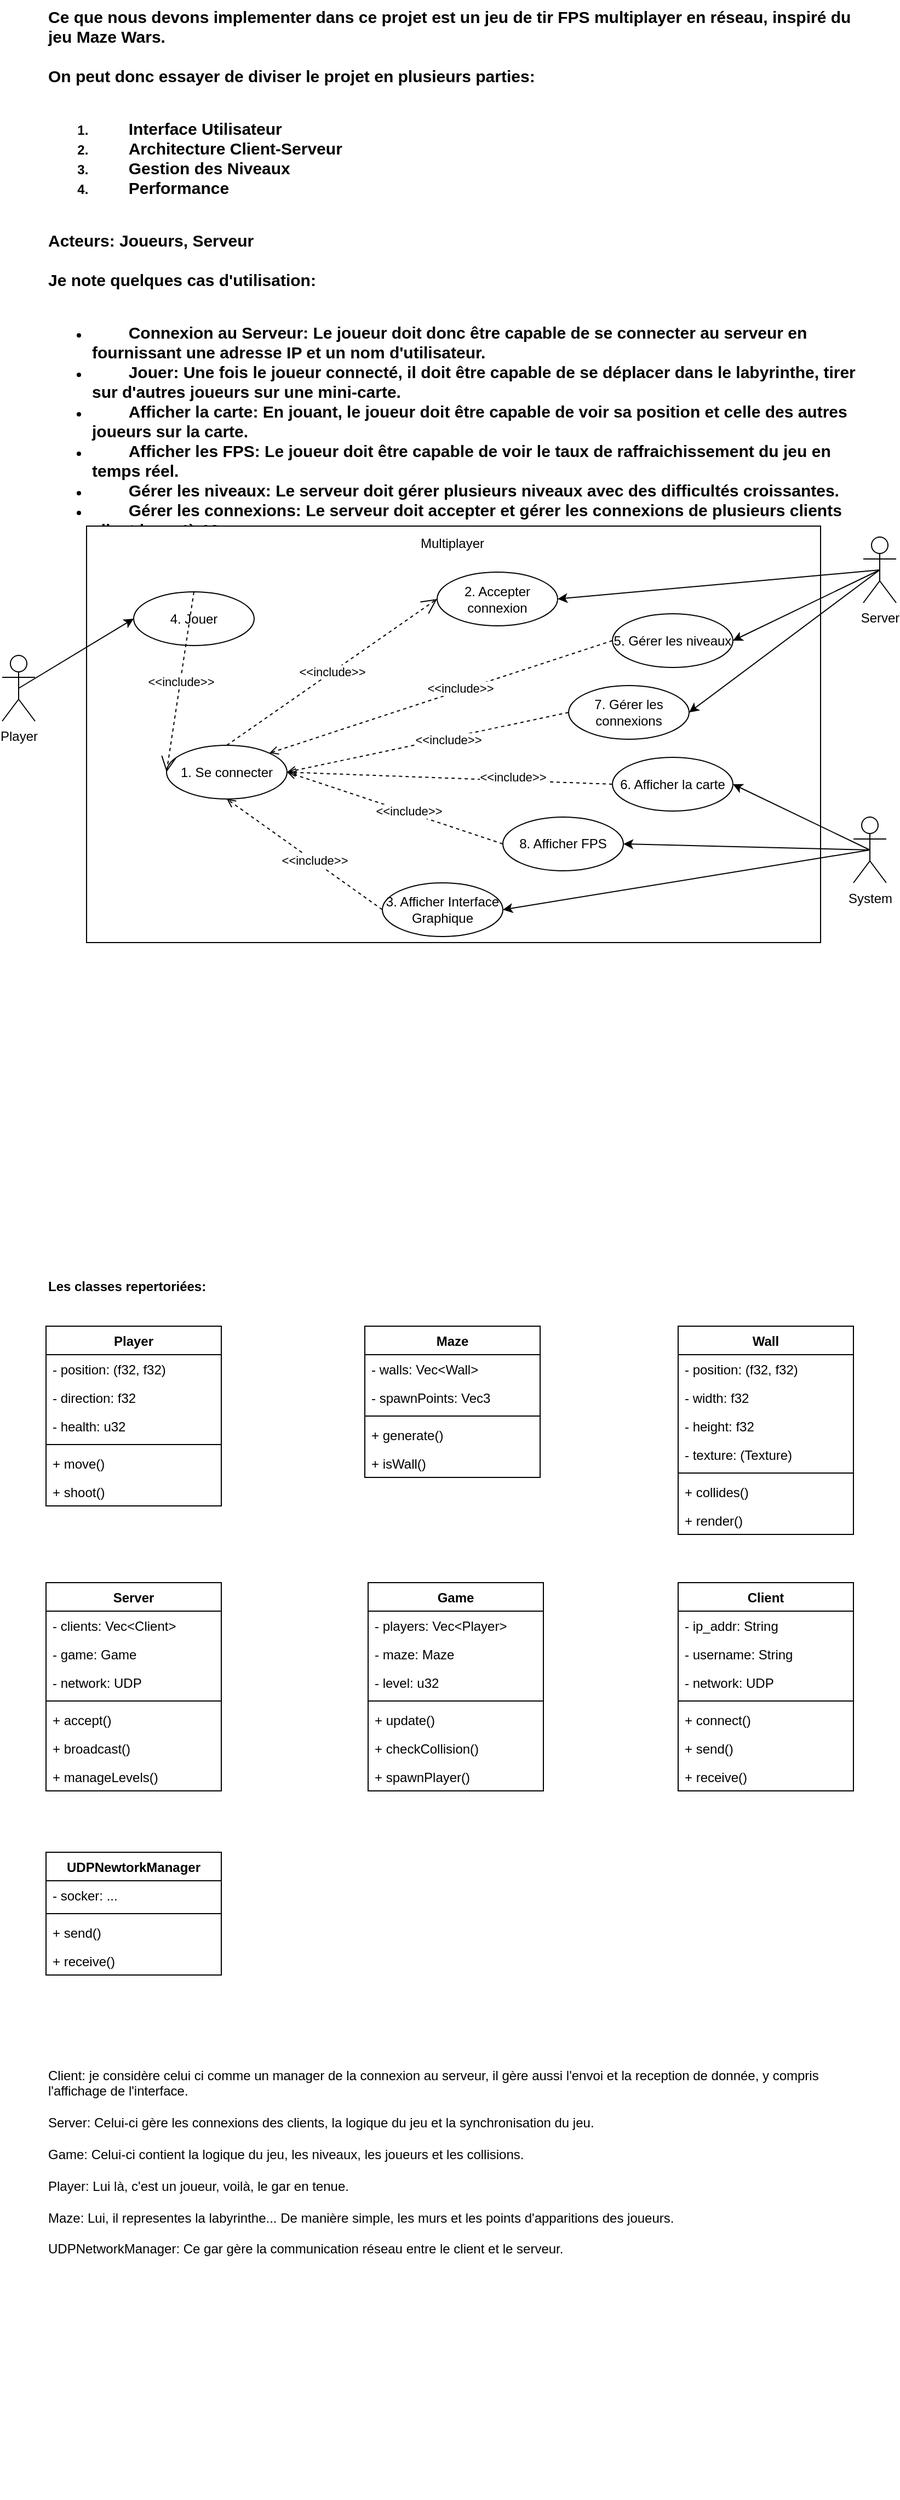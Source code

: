 <mxfile version="26.0.10">
  <diagram name="Page-1" id="b7OvJLLRNeaMzJlPHRX7">
    <mxGraphModel dx="1078" dy="455" grid="1" gridSize="10" guides="1" tooltips="1" connect="1" arrows="1" fold="1" page="1" pageScale="1" pageWidth="827" pageHeight="1169" math="0" shadow="0">
      <root>
        <mxCell id="0" />
        <mxCell id="1" parent="0" />
        <mxCell id="_ZDbf0oBPFSHa6KY8h0P-3" value="&lt;div&gt;&lt;font style=&quot;font-size: 15px;&quot;&gt;Ce que nous devons implementer dans ce projet est un jeu de tir FPS multiplayer en réseau, inspiré du jeu Maze Wars.&lt;/font&gt;&lt;/div&gt;&lt;div&gt;&lt;font style=&quot;font-size: 15px;&quot;&gt;&lt;br&gt;&lt;/font&gt;&lt;/div&gt;&lt;div&gt;&lt;font style=&quot;font-size: 15px;&quot;&gt;On peut donc essayer de diviser le projet en plusieurs parties:&lt;/font&gt;&lt;/div&gt;&lt;div&gt;&lt;font style=&quot;font-size: 15px;&quot;&gt;&lt;br&gt;&lt;/font&gt;&lt;/div&gt;&lt;ol&gt;&lt;li&gt;&lt;font style=&quot;font-size: 15px;&quot;&gt;&lt;span style=&quot;white-space: pre;&quot;&gt;&#x9;&lt;/span&gt;Interface Utilisateur&lt;/font&gt;&lt;/li&gt;&lt;li&gt;&lt;font style=&quot;font-size: 15px;&quot;&gt;&lt;span style=&quot;white-space: pre;&quot;&gt;&#x9;&lt;/span&gt;Architecture Client-Serveur&lt;/font&gt;&lt;/li&gt;&lt;li&gt;&lt;font style=&quot;font-size: 15px;&quot;&gt;&lt;span style=&quot;white-space: pre;&quot;&gt;&#x9;&lt;/span&gt;Gestion des Niveaux&lt;/font&gt;&lt;/li&gt;&lt;li&gt;&lt;font style=&quot;font-size: 15px;&quot;&gt;&lt;span style=&quot;white-space: pre;&quot;&gt;&#x9;&lt;/span&gt;Performance&lt;/font&gt;&lt;/li&gt;&lt;/ol&gt;&lt;div&gt;&lt;font style=&quot;font-size: 15px;&quot;&gt;&lt;br&gt;&lt;/font&gt;&lt;/div&gt;&lt;div&gt;&lt;font style=&quot;font-size: 15px;&quot;&gt;Acteurs: Joueurs, Serveur&lt;/font&gt;&lt;/div&gt;&lt;div&gt;&lt;font style=&quot;font-size: 15px;&quot;&gt;&lt;br&gt;&lt;/font&gt;&lt;/div&gt;&lt;div&gt;&lt;font style=&quot;font-size: 15px;&quot;&gt;Je note quelques cas d&#39;utilisation:&lt;/font&gt;&lt;/div&gt;&lt;div&gt;&lt;font style=&quot;font-size: 15px;&quot;&gt;&lt;br&gt;&lt;/font&gt;&lt;/div&gt;&lt;ul&gt;&lt;li&gt;&lt;font style=&quot;font-size: 15px;&quot;&gt;&lt;span style=&quot;white-space: pre;&quot;&gt;&#x9;&lt;/span&gt;Connexion au Serveur: Le joueur doit donc être capable de se connecter au serveur en fournissant une adresse IP et un nom d&#39;utilisateur.&lt;/font&gt;&lt;/li&gt;&lt;li&gt;&lt;font style=&quot;font-size: 15px;&quot;&gt;&lt;span style=&quot;white-space: pre;&quot;&gt;&#x9;&lt;/span&gt;Jouer: Une fois le joueur connecté, il doit être capable de se déplacer dans le labyrinthe, tirer sur d&#39;autres joueurs sur une mini-carte.&lt;/font&gt;&lt;/li&gt;&lt;li&gt;&lt;font style=&quot;font-size: 15px;&quot;&gt;&lt;span style=&quot;white-space: pre;&quot;&gt;&#x9;&lt;/span&gt;Afficher la carte: En jouant, le joueur doit être capable de voir sa position et celle des autres joueurs sur la carte.&lt;/font&gt;&lt;/li&gt;&lt;li&gt;&lt;font style=&quot;font-size: 15px;&quot;&gt;&lt;span style=&quot;white-space: pre;&quot;&gt;&#x9;&lt;/span&gt;Afficher les FPS: Le joueur doit être capable de voir le taux de raffraichissement du jeu en temps réel.&lt;/font&gt;&lt;/li&gt;&lt;li&gt;&lt;font style=&quot;font-size: 15px;&quot;&gt;&lt;span style=&quot;white-space: pre;&quot;&gt;&#x9;&lt;/span&gt;Gérer les niveaux: Le serveur doit gérer plusieurs niveaux avec des difficultés croissantes.&lt;/font&gt;&lt;/li&gt;&lt;li&gt;&lt;font style=&quot;font-size: 15px;&quot;&gt;&lt;span style=&quot;white-space: pre;&quot;&gt;&#x9;&lt;/span&gt;Gérer les connexions: Le serveur doit accepter et gérer les connexions de plusieurs clients allant jusqu&#39;à 10&lt;br&gt;&lt;/font&gt;&lt;/li&gt;&lt;/ul&gt;" style="text;html=1;align=left;verticalAlign=top;whiteSpace=wrap;rounded=0;fontStyle=1" parent="1" vertex="1">
          <mxGeometry x="40" y="40" width="750" height="470" as="geometry" />
        </mxCell>
        <mxCell id="_ZDbf0oBPFSHa6KY8h0P-5" value="&lt;div align=&quot;left&quot;&gt;&lt;br&gt;&lt;/div&gt;" style="rounded=0;whiteSpace=wrap;html=1;" parent="1" vertex="1">
          <mxGeometry x="77" y="520" width="670" height="380" as="geometry" />
        </mxCell>
        <mxCell id="_ZDbf0oBPFSHa6KY8h0P-6" value="Multiplayer" style="text;html=1;align=center;verticalAlign=middle;whiteSpace=wrap;rounded=0;" parent="1" vertex="1">
          <mxGeometry x="381" y="521" width="60" height="30" as="geometry" />
        </mxCell>
        <mxCell id="_ZDbf0oBPFSHa6KY8h0P-20" style="rounded=0;orthogonalLoop=1;jettySize=auto;html=1;exitX=0.5;exitY=0.5;exitDx=0;exitDy=0;exitPerimeter=0;entryX=0;entryY=0.5;entryDx=0;entryDy=0;" parent="1" source="_ZDbf0oBPFSHa6KY8h0P-7" target="_ZDbf0oBPFSHa6KY8h0P-11" edge="1">
          <mxGeometry relative="1" as="geometry">
            <mxPoint x="12" y="690" as="sourcePoint" />
          </mxGeometry>
        </mxCell>
        <mxCell id="_ZDbf0oBPFSHa6KY8h0P-7" value="Player" style="shape=umlActor;verticalLabelPosition=bottom;verticalAlign=top;html=1;outlineConnect=0;" parent="1" vertex="1">
          <mxGeometry y="638" width="30" height="60" as="geometry" />
        </mxCell>
        <mxCell id="_ZDbf0oBPFSHa6KY8h0P-21" style="rounded=0;orthogonalLoop=1;jettySize=auto;html=1;exitX=0.5;exitY=0.5;exitDx=0;exitDy=0;exitPerimeter=0;entryX=1;entryY=0.5;entryDx=0;entryDy=0;" parent="1" source="_ZDbf0oBPFSHa6KY8h0P-9" target="_ZDbf0oBPFSHa6KY8h0P-16" edge="1">
          <mxGeometry relative="1" as="geometry" />
        </mxCell>
        <mxCell id="_ZDbf0oBPFSHa6KY8h0P-23" style="rounded=0;orthogonalLoop=1;jettySize=auto;html=1;exitX=0.5;exitY=0.5;exitDx=0;exitDy=0;exitPerimeter=0;entryX=1;entryY=0.5;entryDx=0;entryDy=0;" parent="1" source="_ZDbf0oBPFSHa6KY8h0P-9" target="_ZDbf0oBPFSHa6KY8h0P-14" edge="1">
          <mxGeometry relative="1" as="geometry" />
        </mxCell>
        <mxCell id="_ZDbf0oBPFSHa6KY8h0P-27" style="rounded=0;orthogonalLoop=1;jettySize=auto;html=1;exitX=0.5;exitY=0.5;exitDx=0;exitDy=0;exitPerimeter=0;entryX=1;entryY=0.5;entryDx=0;entryDy=0;" parent="1" source="_ZDbf0oBPFSHa6KY8h0P-9" target="_ZDbf0oBPFSHa6KY8h0P-13" edge="1">
          <mxGeometry relative="1" as="geometry" />
        </mxCell>
        <mxCell id="_ZDbf0oBPFSHa6KY8h0P-9" value="&lt;div&gt;Server&lt;/div&gt;" style="shape=umlActor;verticalLabelPosition=bottom;verticalAlign=top;html=1;outlineConnect=0;" parent="1" vertex="1">
          <mxGeometry x="786" y="530" width="30" height="60" as="geometry" />
        </mxCell>
        <mxCell id="_ZDbf0oBPFSHa6KY8h0P-28" style="rounded=0;orthogonalLoop=1;jettySize=auto;html=1;exitX=0.5;exitY=0.5;exitDx=0;exitDy=0;exitPerimeter=0;entryX=1;entryY=0.5;entryDx=0;entryDy=0;" parent="1" source="_ZDbf0oBPFSHa6KY8h0P-10" target="_ZDbf0oBPFSHa6KY8h0P-18" edge="1">
          <mxGeometry relative="1" as="geometry" />
        </mxCell>
        <mxCell id="_ZDbf0oBPFSHa6KY8h0P-29" style="rounded=0;orthogonalLoop=1;jettySize=auto;html=1;exitX=0.5;exitY=0.5;exitDx=0;exitDy=0;exitPerimeter=0;entryX=1;entryY=0.5;entryDx=0;entryDy=0;" parent="1" source="_ZDbf0oBPFSHa6KY8h0P-10" target="_ZDbf0oBPFSHa6KY8h0P-19" edge="1">
          <mxGeometry relative="1" as="geometry" />
        </mxCell>
        <mxCell id="_ZDbf0oBPFSHa6KY8h0P-30" style="rounded=0;orthogonalLoop=1;jettySize=auto;html=1;exitX=0.5;exitY=0.5;exitDx=0;exitDy=0;exitPerimeter=0;entryX=1;entryY=0.5;entryDx=0;entryDy=0;" parent="1" source="_ZDbf0oBPFSHa6KY8h0P-10" target="_ZDbf0oBPFSHa6KY8h0P-15" edge="1">
          <mxGeometry relative="1" as="geometry" />
        </mxCell>
        <mxCell id="_ZDbf0oBPFSHa6KY8h0P-10" value="System" style="shape=umlActor;verticalLabelPosition=bottom;verticalAlign=top;html=1;outlineConnect=0;" parent="1" vertex="1">
          <mxGeometry x="777" y="785.5" width="30" height="60" as="geometry" />
        </mxCell>
        <mxCell id="_ZDbf0oBPFSHa6KY8h0P-11" value="4. Jouer" style="ellipse;whiteSpace=wrap;html=1;" parent="1" vertex="1">
          <mxGeometry x="120" y="580" width="110" height="49" as="geometry" />
        </mxCell>
        <mxCell id="_ZDbf0oBPFSHa6KY8h0P-12" value="1. Se connecter" style="ellipse;whiteSpace=wrap;html=1;" parent="1" vertex="1">
          <mxGeometry x="150" y="720" width="110" height="49" as="geometry" />
        </mxCell>
        <mxCell id="_ZDbf0oBPFSHa6KY8h0P-40" style="rounded=0;orthogonalLoop=1;jettySize=auto;html=1;exitX=0;exitY=0.5;exitDx=0;exitDy=0;entryX=1;entryY=0;entryDx=0;entryDy=0;dashed=1;endArrow=open;endFill=0;" parent="1" source="_ZDbf0oBPFSHa6KY8h0P-13" target="_ZDbf0oBPFSHa6KY8h0P-12" edge="1">
          <mxGeometry relative="1" as="geometry" />
        </mxCell>
        <mxCell id="_ZDbf0oBPFSHa6KY8h0P-41" value="&amp;lt;&amp;lt;include&amp;gt;&amp;gt;" style="edgeLabel;html=1;align=center;verticalAlign=middle;resizable=0;points=[];" parent="_ZDbf0oBPFSHa6KY8h0P-40" vertex="1" connectable="0">
          <mxGeometry x="-0.115" y="-2" relative="1" as="geometry">
            <mxPoint as="offset" />
          </mxGeometry>
        </mxCell>
        <mxCell id="_ZDbf0oBPFSHa6KY8h0P-13" value="5. Gérer les niveaux" style="ellipse;whiteSpace=wrap;html=1;" parent="1" vertex="1">
          <mxGeometry x="557" y="600" width="110" height="49" as="geometry" />
        </mxCell>
        <mxCell id="_ZDbf0oBPFSHa6KY8h0P-14" value="2. Accepter connexion" style="ellipse;whiteSpace=wrap;html=1;" parent="1" vertex="1">
          <mxGeometry x="397" y="562" width="110" height="49" as="geometry" />
        </mxCell>
        <mxCell id="_ZDbf0oBPFSHa6KY8h0P-35" style="rounded=0;orthogonalLoop=1;jettySize=auto;html=1;exitX=0;exitY=0.5;exitDx=0;exitDy=0;entryX=1;entryY=0.5;entryDx=0;entryDy=0;dashed=1;endArrow=open;endFill=0;" parent="1" source="_ZDbf0oBPFSHa6KY8h0P-15" target="_ZDbf0oBPFSHa6KY8h0P-12" edge="1">
          <mxGeometry relative="1" as="geometry" />
        </mxCell>
        <mxCell id="_ZDbf0oBPFSHa6KY8h0P-36" value="&amp;lt;&amp;lt;include&amp;gt;&amp;gt;" style="edgeLabel;html=1;align=center;verticalAlign=middle;resizable=0;points=[];" parent="_ZDbf0oBPFSHa6KY8h0P-35" vertex="1" connectable="0">
          <mxGeometry x="-0.12" y="-1" relative="1" as="geometry">
            <mxPoint as="offset" />
          </mxGeometry>
        </mxCell>
        <mxCell id="_ZDbf0oBPFSHa6KY8h0P-15" value="8. Afficher FPS" style="ellipse;whiteSpace=wrap;html=1;" parent="1" vertex="1">
          <mxGeometry x="457" y="785.5" width="110" height="49" as="geometry" />
        </mxCell>
        <mxCell id="_ZDbf0oBPFSHa6KY8h0P-31" style="rounded=0;orthogonalLoop=1;jettySize=auto;html=1;exitX=0;exitY=0.5;exitDx=0;exitDy=0;entryX=1;entryY=0.5;entryDx=0;entryDy=0;dashed=1;endArrow=open;endFill=0;" parent="1" source="_ZDbf0oBPFSHa6KY8h0P-16" target="_ZDbf0oBPFSHa6KY8h0P-12" edge="1">
          <mxGeometry relative="1" as="geometry" />
        </mxCell>
        <mxCell id="_ZDbf0oBPFSHa6KY8h0P-33" value="&amp;lt;&amp;lt;include&amp;gt;&amp;gt;" style="edgeLabel;html=1;align=center;verticalAlign=middle;resizable=0;points=[];" parent="_ZDbf0oBPFSHa6KY8h0P-31" vertex="1" connectable="0">
          <mxGeometry x="-0.138" y="1" relative="1" as="geometry">
            <mxPoint as="offset" />
          </mxGeometry>
        </mxCell>
        <mxCell id="_ZDbf0oBPFSHa6KY8h0P-16" value="7. Gérer les connexions" style="ellipse;whiteSpace=wrap;html=1;" parent="1" vertex="1">
          <mxGeometry x="517" y="665.5" width="110" height="49" as="geometry" />
        </mxCell>
        <mxCell id="_ZDbf0oBPFSHa6KY8h0P-38" style="rounded=0;orthogonalLoop=1;jettySize=auto;html=1;exitX=0;exitY=0.5;exitDx=0;exitDy=0;entryX=0.5;entryY=1;entryDx=0;entryDy=0;dashed=1;endArrow=open;endFill=0;" parent="1" source="_ZDbf0oBPFSHa6KY8h0P-18" target="_ZDbf0oBPFSHa6KY8h0P-12" edge="1">
          <mxGeometry relative="1" as="geometry" />
        </mxCell>
        <mxCell id="_ZDbf0oBPFSHa6KY8h0P-39" value="&amp;lt;&amp;lt;include&amp;gt;&amp;gt;" style="edgeLabel;html=1;align=center;verticalAlign=middle;resizable=0;points=[];" parent="_ZDbf0oBPFSHa6KY8h0P-38" vertex="1" connectable="0">
          <mxGeometry x="-0.121" y="-1" relative="1" as="geometry">
            <mxPoint as="offset" />
          </mxGeometry>
        </mxCell>
        <mxCell id="_ZDbf0oBPFSHa6KY8h0P-18" value="3. Afficher Interface Graphique" style="ellipse;whiteSpace=wrap;html=1;" parent="1" vertex="1">
          <mxGeometry x="347" y="845.5" width="110" height="49" as="geometry" />
        </mxCell>
        <mxCell id="_ZDbf0oBPFSHa6KY8h0P-32" style="rounded=0;orthogonalLoop=1;jettySize=auto;html=1;exitX=0;exitY=0.5;exitDx=0;exitDy=0;entryX=1;entryY=0.5;entryDx=0;entryDy=0;dashed=1;endArrow=open;endFill=0;" parent="1" source="_ZDbf0oBPFSHa6KY8h0P-19" target="_ZDbf0oBPFSHa6KY8h0P-12" edge="1">
          <mxGeometry relative="1" as="geometry">
            <mxPoint x="297" y="650" as="targetPoint" />
          </mxGeometry>
        </mxCell>
        <mxCell id="_ZDbf0oBPFSHa6KY8h0P-34" value="&amp;lt;&amp;lt;include&amp;gt;&amp;gt;" style="edgeLabel;html=1;align=center;verticalAlign=middle;resizable=0;points=[];" parent="_ZDbf0oBPFSHa6KY8h0P-32" vertex="1" connectable="0">
          <mxGeometry x="-0.394" y="-3" relative="1" as="geometry">
            <mxPoint x="-1" as="offset" />
          </mxGeometry>
        </mxCell>
        <mxCell id="_ZDbf0oBPFSHa6KY8h0P-19" value="6. Afficher la carte" style="ellipse;whiteSpace=wrap;html=1;" parent="1" vertex="1">
          <mxGeometry x="557" y="731" width="110" height="49" as="geometry" />
        </mxCell>
        <mxCell id="_ZDbf0oBPFSHa6KY8h0P-25" value="&amp;lt;&amp;lt;include&amp;gt;&amp;gt;" style="endArrow=open;endSize=12;dashed=1;html=1;rounded=0;exitX=0.5;exitY=0;exitDx=0;exitDy=0;entryX=0;entryY=0.5;entryDx=0;entryDy=0;" parent="1" source="_ZDbf0oBPFSHa6KY8h0P-11" target="_ZDbf0oBPFSHa6KY8h0P-12" edge="1">
          <mxGeometry width="160" relative="1" as="geometry">
            <mxPoint x="357" y="690" as="sourcePoint" />
            <mxPoint x="517" y="690" as="targetPoint" />
          </mxGeometry>
        </mxCell>
        <mxCell id="_ZDbf0oBPFSHa6KY8h0P-26" value="&amp;lt;&amp;lt;include&amp;gt;&amp;gt;" style="endArrow=open;endSize=12;dashed=1;html=1;rounded=0;exitX=0.5;exitY=0;exitDx=0;exitDy=0;entryX=0;entryY=0.5;entryDx=0;entryDy=0;endFill=0;" parent="1" source="_ZDbf0oBPFSHa6KY8h0P-12" target="_ZDbf0oBPFSHa6KY8h0P-14" edge="1">
          <mxGeometry width="160" relative="1" as="geometry">
            <mxPoint x="247" y="585" as="sourcePoint" />
            <mxPoint x="341" y="636" as="targetPoint" />
          </mxGeometry>
        </mxCell>
        <mxCell id="HVNZlJl3Neq12EEZ1xzR-1" value="&lt;div&gt;&lt;b&gt;Les classes repertoriées:&lt;/b&gt;&lt;/div&gt;" style="text;html=1;align=left;verticalAlign=top;whiteSpace=wrap;rounded=0;" parent="1" vertex="1">
          <mxGeometry x="40" y="1200" width="750" height="30" as="geometry" />
        </mxCell>
        <mxCell id="HVNZlJl3Neq12EEZ1xzR-2" value="Client" style="swimlane;fontStyle=1;align=center;verticalAlign=top;childLayout=stackLayout;horizontal=1;startSize=26;horizontalStack=0;resizeParent=1;resizeParentMax=0;resizeLast=0;collapsible=1;marginBottom=0;whiteSpace=wrap;html=1;" parent="1" vertex="1">
          <mxGeometry x="617" y="1484" width="160" height="190" as="geometry" />
        </mxCell>
        <mxCell id="HVNZlJl3Neq12EEZ1xzR-3" value="- ip_addr: String" style="text;strokeColor=none;fillColor=none;align=left;verticalAlign=top;spacingLeft=4;spacingRight=4;overflow=hidden;rotatable=0;points=[[0,0.5],[1,0.5]];portConstraint=eastwest;whiteSpace=wrap;html=1;" parent="HVNZlJl3Neq12EEZ1xzR-2" vertex="1">
          <mxGeometry y="26" width="160" height="26" as="geometry" />
        </mxCell>
        <mxCell id="HVNZlJl3Neq12EEZ1xzR-6" value="- username: String" style="text;strokeColor=none;fillColor=none;align=left;verticalAlign=top;spacingLeft=4;spacingRight=4;overflow=hidden;rotatable=0;points=[[0,0.5],[1,0.5]];portConstraint=eastwest;whiteSpace=wrap;html=1;" parent="HVNZlJl3Neq12EEZ1xzR-2" vertex="1">
          <mxGeometry y="52" width="160" height="26" as="geometry" />
        </mxCell>
        <mxCell id="HVNZlJl3Neq12EEZ1xzR-10" value="- network: UDP" style="text;strokeColor=none;fillColor=none;align=left;verticalAlign=top;spacingLeft=4;spacingRight=4;overflow=hidden;rotatable=0;points=[[0,0.5],[1,0.5]];portConstraint=eastwest;whiteSpace=wrap;html=1;" parent="HVNZlJl3Neq12EEZ1xzR-2" vertex="1">
          <mxGeometry y="78" width="160" height="26" as="geometry" />
        </mxCell>
        <mxCell id="HVNZlJl3Neq12EEZ1xzR-4" value="" style="line;strokeWidth=1;fillColor=none;align=left;verticalAlign=middle;spacingTop=-1;spacingLeft=3;spacingRight=3;rotatable=0;labelPosition=right;points=[];portConstraint=eastwest;strokeColor=inherit;" parent="HVNZlJl3Neq12EEZ1xzR-2" vertex="1">
          <mxGeometry y="104" width="160" height="8" as="geometry" />
        </mxCell>
        <mxCell id="HVNZlJl3Neq12EEZ1xzR-5" value="+ connect()" style="text;strokeColor=none;fillColor=none;align=left;verticalAlign=top;spacingLeft=4;spacingRight=4;overflow=hidden;rotatable=0;points=[[0,0.5],[1,0.5]];portConstraint=eastwest;whiteSpace=wrap;html=1;" parent="HVNZlJl3Neq12EEZ1xzR-2" vertex="1">
          <mxGeometry y="112" width="160" height="26" as="geometry" />
        </mxCell>
        <mxCell id="HVNZlJl3Neq12EEZ1xzR-11" value="+ send()" style="text;strokeColor=none;fillColor=none;align=left;verticalAlign=top;spacingLeft=4;spacingRight=4;overflow=hidden;rotatable=0;points=[[0,0.5],[1,0.5]];portConstraint=eastwest;whiteSpace=wrap;html=1;" parent="HVNZlJl3Neq12EEZ1xzR-2" vertex="1">
          <mxGeometry y="138" width="160" height="26" as="geometry" />
        </mxCell>
        <mxCell id="HVNZlJl3Neq12EEZ1xzR-12" value="+ receive()" style="text;strokeColor=none;fillColor=none;align=left;verticalAlign=top;spacingLeft=4;spacingRight=4;overflow=hidden;rotatable=0;points=[[0,0.5],[1,0.5]];portConstraint=eastwest;whiteSpace=wrap;html=1;" parent="HVNZlJl3Neq12EEZ1xzR-2" vertex="1">
          <mxGeometry y="164" width="160" height="26" as="geometry" />
        </mxCell>
        <mxCell id="HVNZlJl3Neq12EEZ1xzR-13" value="Server" style="swimlane;fontStyle=1;align=center;verticalAlign=top;childLayout=stackLayout;horizontal=1;startSize=26;horizontalStack=0;resizeParent=1;resizeParentMax=0;resizeLast=0;collapsible=1;marginBottom=0;whiteSpace=wrap;html=1;" parent="1" vertex="1">
          <mxGeometry x="40" y="1484" width="160" height="190" as="geometry" />
        </mxCell>
        <mxCell id="HVNZlJl3Neq12EEZ1xzR-14" value="- clients: Vec&amp;lt;Client&amp;gt;" style="text;strokeColor=none;fillColor=none;align=left;verticalAlign=top;spacingLeft=4;spacingRight=4;overflow=hidden;rotatable=0;points=[[0,0.5],[1,0.5]];portConstraint=eastwest;whiteSpace=wrap;html=1;" parent="HVNZlJl3Neq12EEZ1xzR-13" vertex="1">
          <mxGeometry y="26" width="160" height="26" as="geometry" />
        </mxCell>
        <mxCell id="HVNZlJl3Neq12EEZ1xzR-15" value="- game: Game" style="text;strokeColor=none;fillColor=none;align=left;verticalAlign=top;spacingLeft=4;spacingRight=4;overflow=hidden;rotatable=0;points=[[0,0.5],[1,0.5]];portConstraint=eastwest;whiteSpace=wrap;html=1;" parent="HVNZlJl3Neq12EEZ1xzR-13" vertex="1">
          <mxGeometry y="52" width="160" height="26" as="geometry" />
        </mxCell>
        <mxCell id="HVNZlJl3Neq12EEZ1xzR-16" value="- network: UDP" style="text;strokeColor=none;fillColor=none;align=left;verticalAlign=top;spacingLeft=4;spacingRight=4;overflow=hidden;rotatable=0;points=[[0,0.5],[1,0.5]];portConstraint=eastwest;whiteSpace=wrap;html=1;" parent="HVNZlJl3Neq12EEZ1xzR-13" vertex="1">
          <mxGeometry y="78" width="160" height="26" as="geometry" />
        </mxCell>
        <mxCell id="HVNZlJl3Neq12EEZ1xzR-17" value="" style="line;strokeWidth=1;fillColor=none;align=left;verticalAlign=middle;spacingTop=-1;spacingLeft=3;spacingRight=3;rotatable=0;labelPosition=right;points=[];portConstraint=eastwest;strokeColor=inherit;" parent="HVNZlJl3Neq12EEZ1xzR-13" vertex="1">
          <mxGeometry y="104" width="160" height="8" as="geometry" />
        </mxCell>
        <mxCell id="HVNZlJl3Neq12EEZ1xzR-18" value="+ accept()" style="text;strokeColor=none;fillColor=none;align=left;verticalAlign=top;spacingLeft=4;spacingRight=4;overflow=hidden;rotatable=0;points=[[0,0.5],[1,0.5]];portConstraint=eastwest;whiteSpace=wrap;html=1;" parent="HVNZlJl3Neq12EEZ1xzR-13" vertex="1">
          <mxGeometry y="112" width="160" height="26" as="geometry" />
        </mxCell>
        <mxCell id="HVNZlJl3Neq12EEZ1xzR-19" value="+ broadcast()" style="text;strokeColor=none;fillColor=none;align=left;verticalAlign=top;spacingLeft=4;spacingRight=4;overflow=hidden;rotatable=0;points=[[0,0.5],[1,0.5]];portConstraint=eastwest;whiteSpace=wrap;html=1;" parent="HVNZlJl3Neq12EEZ1xzR-13" vertex="1">
          <mxGeometry y="138" width="160" height="26" as="geometry" />
        </mxCell>
        <mxCell id="HVNZlJl3Neq12EEZ1xzR-20" value="+ manageLevels()" style="text;strokeColor=none;fillColor=none;align=left;verticalAlign=top;spacingLeft=4;spacingRight=4;overflow=hidden;rotatable=0;points=[[0,0.5],[1,0.5]];portConstraint=eastwest;whiteSpace=wrap;html=1;" parent="HVNZlJl3Neq12EEZ1xzR-13" vertex="1">
          <mxGeometry y="164" width="160" height="26" as="geometry" />
        </mxCell>
        <mxCell id="HVNZlJl3Neq12EEZ1xzR-29" value="Player" style="swimlane;fontStyle=1;align=center;verticalAlign=top;childLayout=stackLayout;horizontal=1;startSize=26;horizontalStack=0;resizeParent=1;resizeParentMax=0;resizeLast=0;collapsible=1;marginBottom=0;whiteSpace=wrap;html=1;" parent="1" vertex="1">
          <mxGeometry x="40" y="1250" width="160" height="164" as="geometry" />
        </mxCell>
        <mxCell id="HVNZlJl3Neq12EEZ1xzR-30" value="- position: (f32, f32)" style="text;strokeColor=none;fillColor=none;align=left;verticalAlign=top;spacingLeft=4;spacingRight=4;overflow=hidden;rotatable=0;points=[[0,0.5],[1,0.5]];portConstraint=eastwest;whiteSpace=wrap;html=1;" parent="HVNZlJl3Neq12EEZ1xzR-29" vertex="1">
          <mxGeometry y="26" width="160" height="26" as="geometry" />
        </mxCell>
        <mxCell id="HVNZlJl3Neq12EEZ1xzR-31" value="- direction: f32" style="text;strokeColor=none;fillColor=none;align=left;verticalAlign=top;spacingLeft=4;spacingRight=4;overflow=hidden;rotatable=0;points=[[0,0.5],[1,0.5]];portConstraint=eastwest;whiteSpace=wrap;html=1;" parent="HVNZlJl3Neq12EEZ1xzR-29" vertex="1">
          <mxGeometry y="52" width="160" height="26" as="geometry" />
        </mxCell>
        <mxCell id="HVNZlJl3Neq12EEZ1xzR-32" value="- health: u32" style="text;strokeColor=none;fillColor=none;align=left;verticalAlign=top;spacingLeft=4;spacingRight=4;overflow=hidden;rotatable=0;points=[[0,0.5],[1,0.5]];portConstraint=eastwest;whiteSpace=wrap;html=1;" parent="HVNZlJl3Neq12EEZ1xzR-29" vertex="1">
          <mxGeometry y="78" width="160" height="26" as="geometry" />
        </mxCell>
        <mxCell id="HVNZlJl3Neq12EEZ1xzR-33" value="" style="line;strokeWidth=1;fillColor=none;align=left;verticalAlign=middle;spacingTop=-1;spacingLeft=3;spacingRight=3;rotatable=0;labelPosition=right;points=[];portConstraint=eastwest;strokeColor=inherit;" parent="HVNZlJl3Neq12EEZ1xzR-29" vertex="1">
          <mxGeometry y="104" width="160" height="8" as="geometry" />
        </mxCell>
        <mxCell id="HVNZlJl3Neq12EEZ1xzR-34" value="+ move()" style="text;strokeColor=none;fillColor=none;align=left;verticalAlign=top;spacingLeft=4;spacingRight=4;overflow=hidden;rotatable=0;points=[[0,0.5],[1,0.5]];portConstraint=eastwest;whiteSpace=wrap;html=1;" parent="HVNZlJl3Neq12EEZ1xzR-29" vertex="1">
          <mxGeometry y="112" width="160" height="26" as="geometry" />
        </mxCell>
        <mxCell id="HVNZlJl3Neq12EEZ1xzR-35" value="+ shoot()" style="text;strokeColor=none;fillColor=none;align=left;verticalAlign=top;spacingLeft=4;spacingRight=4;overflow=hidden;rotatable=0;points=[[0,0.5],[1,0.5]];portConstraint=eastwest;whiteSpace=wrap;html=1;" parent="HVNZlJl3Neq12EEZ1xzR-29" vertex="1">
          <mxGeometry y="138" width="160" height="26" as="geometry" />
        </mxCell>
        <mxCell id="cknB4cvL6h9xe_9O6DVL-1" value="Maze" style="swimlane;fontStyle=1;align=center;verticalAlign=top;childLayout=stackLayout;horizontal=1;startSize=26;horizontalStack=0;resizeParent=1;resizeParentMax=0;resizeLast=0;collapsible=1;marginBottom=0;whiteSpace=wrap;html=1;" vertex="1" parent="1">
          <mxGeometry x="331" y="1250" width="160" height="138" as="geometry" />
        </mxCell>
        <mxCell id="cknB4cvL6h9xe_9O6DVL-2" value="- walls: Vec&amp;lt;Wall&amp;gt;" style="text;strokeColor=none;fillColor=none;align=left;verticalAlign=top;spacingLeft=4;spacingRight=4;overflow=hidden;rotatable=0;points=[[0,0.5],[1,0.5]];portConstraint=eastwest;whiteSpace=wrap;html=1;" vertex="1" parent="cknB4cvL6h9xe_9O6DVL-1">
          <mxGeometry y="26" width="160" height="26" as="geometry" />
        </mxCell>
        <mxCell id="cknB4cvL6h9xe_9O6DVL-3" value="- spawnPoints: Vec3" style="text;strokeColor=none;fillColor=none;align=left;verticalAlign=top;spacingLeft=4;spacingRight=4;overflow=hidden;rotatable=0;points=[[0,0.5],[1,0.5]];portConstraint=eastwest;whiteSpace=wrap;html=1;" vertex="1" parent="cknB4cvL6h9xe_9O6DVL-1">
          <mxGeometry y="52" width="160" height="26" as="geometry" />
        </mxCell>
        <mxCell id="cknB4cvL6h9xe_9O6DVL-5" value="" style="line;strokeWidth=1;fillColor=none;align=left;verticalAlign=middle;spacingTop=-1;spacingLeft=3;spacingRight=3;rotatable=0;labelPosition=right;points=[];portConstraint=eastwest;strokeColor=inherit;" vertex="1" parent="cknB4cvL6h9xe_9O6DVL-1">
          <mxGeometry y="78" width="160" height="8" as="geometry" />
        </mxCell>
        <mxCell id="cknB4cvL6h9xe_9O6DVL-6" value="+ generate()" style="text;strokeColor=none;fillColor=none;align=left;verticalAlign=top;spacingLeft=4;spacingRight=4;overflow=hidden;rotatable=0;points=[[0,0.5],[1,0.5]];portConstraint=eastwest;whiteSpace=wrap;html=1;" vertex="1" parent="cknB4cvL6h9xe_9O6DVL-1">
          <mxGeometry y="86" width="160" height="26" as="geometry" />
        </mxCell>
        <mxCell id="cknB4cvL6h9xe_9O6DVL-7" value="+ isWall()" style="text;strokeColor=none;fillColor=none;align=left;verticalAlign=top;spacingLeft=4;spacingRight=4;overflow=hidden;rotatable=0;points=[[0,0.5],[1,0.5]];portConstraint=eastwest;whiteSpace=wrap;html=1;" vertex="1" parent="cknB4cvL6h9xe_9O6DVL-1">
          <mxGeometry y="112" width="160" height="26" as="geometry" />
        </mxCell>
        <mxCell id="cknB4cvL6h9xe_9O6DVL-9" value="UDPNewtorkManager" style="swimlane;fontStyle=1;align=center;verticalAlign=top;childLayout=stackLayout;horizontal=1;startSize=26;horizontalStack=0;resizeParent=1;resizeParentMax=0;resizeLast=0;collapsible=1;marginBottom=0;whiteSpace=wrap;html=1;" vertex="1" parent="1">
          <mxGeometry x="40" y="1730" width="160" height="112" as="geometry" />
        </mxCell>
        <mxCell id="cknB4cvL6h9xe_9O6DVL-10" value="- socker: ..." style="text;strokeColor=none;fillColor=none;align=left;verticalAlign=top;spacingLeft=4;spacingRight=4;overflow=hidden;rotatable=0;points=[[0,0.5],[1,0.5]];portConstraint=eastwest;whiteSpace=wrap;html=1;" vertex="1" parent="cknB4cvL6h9xe_9O6DVL-9">
          <mxGeometry y="26" width="160" height="26" as="geometry" />
        </mxCell>
        <mxCell id="cknB4cvL6h9xe_9O6DVL-13" value="" style="line;strokeWidth=1;fillColor=none;align=left;verticalAlign=middle;spacingTop=-1;spacingLeft=3;spacingRight=3;rotatable=0;labelPosition=right;points=[];portConstraint=eastwest;strokeColor=inherit;" vertex="1" parent="cknB4cvL6h9xe_9O6DVL-9">
          <mxGeometry y="52" width="160" height="8" as="geometry" />
        </mxCell>
        <mxCell id="cknB4cvL6h9xe_9O6DVL-14" value="+ send()" style="text;strokeColor=none;fillColor=none;align=left;verticalAlign=top;spacingLeft=4;spacingRight=4;overflow=hidden;rotatable=0;points=[[0,0.5],[1,0.5]];portConstraint=eastwest;whiteSpace=wrap;html=1;" vertex="1" parent="cknB4cvL6h9xe_9O6DVL-9">
          <mxGeometry y="60" width="160" height="26" as="geometry" />
        </mxCell>
        <mxCell id="cknB4cvL6h9xe_9O6DVL-15" value="+ receive()" style="text;strokeColor=none;fillColor=none;align=left;verticalAlign=top;spacingLeft=4;spacingRight=4;overflow=hidden;rotatable=0;points=[[0,0.5],[1,0.5]];portConstraint=eastwest;whiteSpace=wrap;html=1;" vertex="1" parent="cknB4cvL6h9xe_9O6DVL-9">
          <mxGeometry y="86" width="160" height="26" as="geometry" />
        </mxCell>
        <mxCell id="cknB4cvL6h9xe_9O6DVL-17" value="Wall" style="swimlane;fontStyle=1;align=center;verticalAlign=top;childLayout=stackLayout;horizontal=1;startSize=26;horizontalStack=0;resizeParent=1;resizeParentMax=0;resizeLast=0;collapsible=1;marginBottom=0;whiteSpace=wrap;html=1;" vertex="1" parent="1">
          <mxGeometry x="617" y="1250" width="160" height="190" as="geometry" />
        </mxCell>
        <mxCell id="cknB4cvL6h9xe_9O6DVL-18" value="- position: (f32, f32)" style="text;strokeColor=none;fillColor=none;align=left;verticalAlign=top;spacingLeft=4;spacingRight=4;overflow=hidden;rotatable=0;points=[[0,0.5],[1,0.5]];portConstraint=eastwest;whiteSpace=wrap;html=1;" vertex="1" parent="cknB4cvL6h9xe_9O6DVL-17">
          <mxGeometry y="26" width="160" height="26" as="geometry" />
        </mxCell>
        <mxCell id="cknB4cvL6h9xe_9O6DVL-19" value="- width: f32" style="text;strokeColor=none;fillColor=none;align=left;verticalAlign=top;spacingLeft=4;spacingRight=4;overflow=hidden;rotatable=0;points=[[0,0.5],[1,0.5]];portConstraint=eastwest;whiteSpace=wrap;html=1;" vertex="1" parent="cknB4cvL6h9xe_9O6DVL-17">
          <mxGeometry y="52" width="160" height="26" as="geometry" />
        </mxCell>
        <mxCell id="cknB4cvL6h9xe_9O6DVL-20" value="- height: f32" style="text;strokeColor=none;fillColor=none;align=left;verticalAlign=top;spacingLeft=4;spacingRight=4;overflow=hidden;rotatable=0;points=[[0,0.5],[1,0.5]];portConstraint=eastwest;whiteSpace=wrap;html=1;" vertex="1" parent="cknB4cvL6h9xe_9O6DVL-17">
          <mxGeometry y="78" width="160" height="26" as="geometry" />
        </mxCell>
        <mxCell id="cknB4cvL6h9xe_9O6DVL-24" value="- texture: (Texture)" style="text;strokeColor=none;fillColor=none;align=left;verticalAlign=top;spacingLeft=4;spacingRight=4;overflow=hidden;rotatable=0;points=[[0,0.5],[1,0.5]];portConstraint=eastwest;whiteSpace=wrap;html=1;" vertex="1" parent="cknB4cvL6h9xe_9O6DVL-17">
          <mxGeometry y="104" width="160" height="26" as="geometry" />
        </mxCell>
        <mxCell id="cknB4cvL6h9xe_9O6DVL-21" value="" style="line;strokeWidth=1;fillColor=none;align=left;verticalAlign=middle;spacingTop=-1;spacingLeft=3;spacingRight=3;rotatable=0;labelPosition=right;points=[];portConstraint=eastwest;strokeColor=inherit;" vertex="1" parent="cknB4cvL6h9xe_9O6DVL-17">
          <mxGeometry y="130" width="160" height="8" as="geometry" />
        </mxCell>
        <mxCell id="cknB4cvL6h9xe_9O6DVL-22" value="+ collides()" style="text;strokeColor=none;fillColor=none;align=left;verticalAlign=top;spacingLeft=4;spacingRight=4;overflow=hidden;rotatable=0;points=[[0,0.5],[1,0.5]];portConstraint=eastwest;whiteSpace=wrap;html=1;" vertex="1" parent="cknB4cvL6h9xe_9O6DVL-17">
          <mxGeometry y="138" width="160" height="26" as="geometry" />
        </mxCell>
        <mxCell id="cknB4cvL6h9xe_9O6DVL-23" value="+ render()" style="text;strokeColor=none;fillColor=none;align=left;verticalAlign=top;spacingLeft=4;spacingRight=4;overflow=hidden;rotatable=0;points=[[0,0.5],[1,0.5]];portConstraint=eastwest;whiteSpace=wrap;html=1;" vertex="1" parent="cknB4cvL6h9xe_9O6DVL-17">
          <mxGeometry y="164" width="160" height="26" as="geometry" />
        </mxCell>
        <mxCell id="HVNZlJl3Neq12EEZ1xzR-21" value="Game" style="swimlane;fontStyle=1;align=center;verticalAlign=top;childLayout=stackLayout;horizontal=1;startSize=26;horizontalStack=0;resizeParent=1;resizeParentMax=0;resizeLast=0;collapsible=1;marginBottom=0;whiteSpace=wrap;html=1;" parent="1" vertex="1">
          <mxGeometry x="334" y="1484" width="160" height="190" as="geometry" />
        </mxCell>
        <mxCell id="HVNZlJl3Neq12EEZ1xzR-22" value="- players: Vec&amp;lt;Player&amp;gt;" style="text;strokeColor=none;fillColor=none;align=left;verticalAlign=top;spacingLeft=4;spacingRight=4;overflow=hidden;rotatable=0;points=[[0,0.5],[1,0.5]];portConstraint=eastwest;whiteSpace=wrap;html=1;" parent="HVNZlJl3Neq12EEZ1xzR-21" vertex="1">
          <mxGeometry y="26" width="160" height="26" as="geometry" />
        </mxCell>
        <mxCell id="HVNZlJl3Neq12EEZ1xzR-23" value="- maze: Maze" style="text;strokeColor=none;fillColor=none;align=left;verticalAlign=top;spacingLeft=4;spacingRight=4;overflow=hidden;rotatable=0;points=[[0,0.5],[1,0.5]];portConstraint=eastwest;whiteSpace=wrap;html=1;" parent="HVNZlJl3Neq12EEZ1xzR-21" vertex="1">
          <mxGeometry y="52" width="160" height="26" as="geometry" />
        </mxCell>
        <mxCell id="HVNZlJl3Neq12EEZ1xzR-24" value="- level: u32" style="text;strokeColor=none;fillColor=none;align=left;verticalAlign=top;spacingLeft=4;spacingRight=4;overflow=hidden;rotatable=0;points=[[0,0.5],[1,0.5]];portConstraint=eastwest;whiteSpace=wrap;html=1;" parent="HVNZlJl3Neq12EEZ1xzR-21" vertex="1">
          <mxGeometry y="78" width="160" height="26" as="geometry" />
        </mxCell>
        <mxCell id="HVNZlJl3Neq12EEZ1xzR-25" value="" style="line;strokeWidth=1;fillColor=none;align=left;verticalAlign=middle;spacingTop=-1;spacingLeft=3;spacingRight=3;rotatable=0;labelPosition=right;points=[];portConstraint=eastwest;strokeColor=inherit;" parent="HVNZlJl3Neq12EEZ1xzR-21" vertex="1">
          <mxGeometry y="104" width="160" height="8" as="geometry" />
        </mxCell>
        <mxCell id="HVNZlJl3Neq12EEZ1xzR-26" value="+ update()" style="text;strokeColor=none;fillColor=none;align=left;verticalAlign=top;spacingLeft=4;spacingRight=4;overflow=hidden;rotatable=0;points=[[0,0.5],[1,0.5]];portConstraint=eastwest;whiteSpace=wrap;html=1;" parent="HVNZlJl3Neq12EEZ1xzR-21" vertex="1">
          <mxGeometry y="112" width="160" height="26" as="geometry" />
        </mxCell>
        <mxCell id="HVNZlJl3Neq12EEZ1xzR-27" value="+ checkCollision()" style="text;strokeColor=none;fillColor=none;align=left;verticalAlign=top;spacingLeft=4;spacingRight=4;overflow=hidden;rotatable=0;points=[[0,0.5],[1,0.5]];portConstraint=eastwest;whiteSpace=wrap;html=1;" parent="HVNZlJl3Neq12EEZ1xzR-21" vertex="1">
          <mxGeometry y="138" width="160" height="26" as="geometry" />
        </mxCell>
        <mxCell id="HVNZlJl3Neq12EEZ1xzR-28" value="+ spawnPlayer()" style="text;strokeColor=none;fillColor=none;align=left;verticalAlign=top;spacingLeft=4;spacingRight=4;overflow=hidden;rotatable=0;points=[[0,0.5],[1,0.5]];portConstraint=eastwest;whiteSpace=wrap;html=1;" parent="HVNZlJl3Neq12EEZ1xzR-21" vertex="1">
          <mxGeometry y="164" width="160" height="26" as="geometry" />
        </mxCell>
        <mxCell id="cknB4cvL6h9xe_9O6DVL-25" value="&lt;div&gt;Client: je considère celui ci comme un manager de la connexion au serveur, il gère aussi l&#39;envoi et la reception de donnée, y compris l&#39;affichage de l&#39;interface.&lt;/div&gt;&lt;div&gt;&lt;br&gt;&lt;/div&gt;&lt;div&gt;Server: Celui-ci gère les connexions des clients, la logique du jeu et la synchronisation du jeu.&lt;/div&gt;&lt;div&gt;&lt;br&gt;&lt;/div&gt;&lt;div&gt;Game: Celui-ci contient la logique du jeu, les niveaux, les joueurs et les collisions.&lt;/div&gt;&lt;div&gt;&lt;br&gt;&lt;/div&gt;&lt;div&gt;Player: Lui là, c&#39;est un joueur, voilà, le gar en tenue.&lt;/div&gt;&lt;div&gt;&lt;br&gt;&lt;/div&gt;&lt;div&gt;Maze: Lui, il representes la labyrinthe... De manière simple, les murs et les points d&#39;apparitions des joueurs.&lt;/div&gt;&lt;div&gt;&lt;br&gt;&lt;/div&gt;&lt;div&gt;UDPNetworkManager: Ce gar gère la communication réseau entre le client et le serveur.&lt;br&gt;&lt;/div&gt;" style="text;html=1;align=left;verticalAlign=top;whiteSpace=wrap;rounded=0;" vertex="1" parent="1">
          <mxGeometry x="40" y="1920" width="750" height="400" as="geometry" />
        </mxCell>
      </root>
    </mxGraphModel>
  </diagram>
</mxfile>
